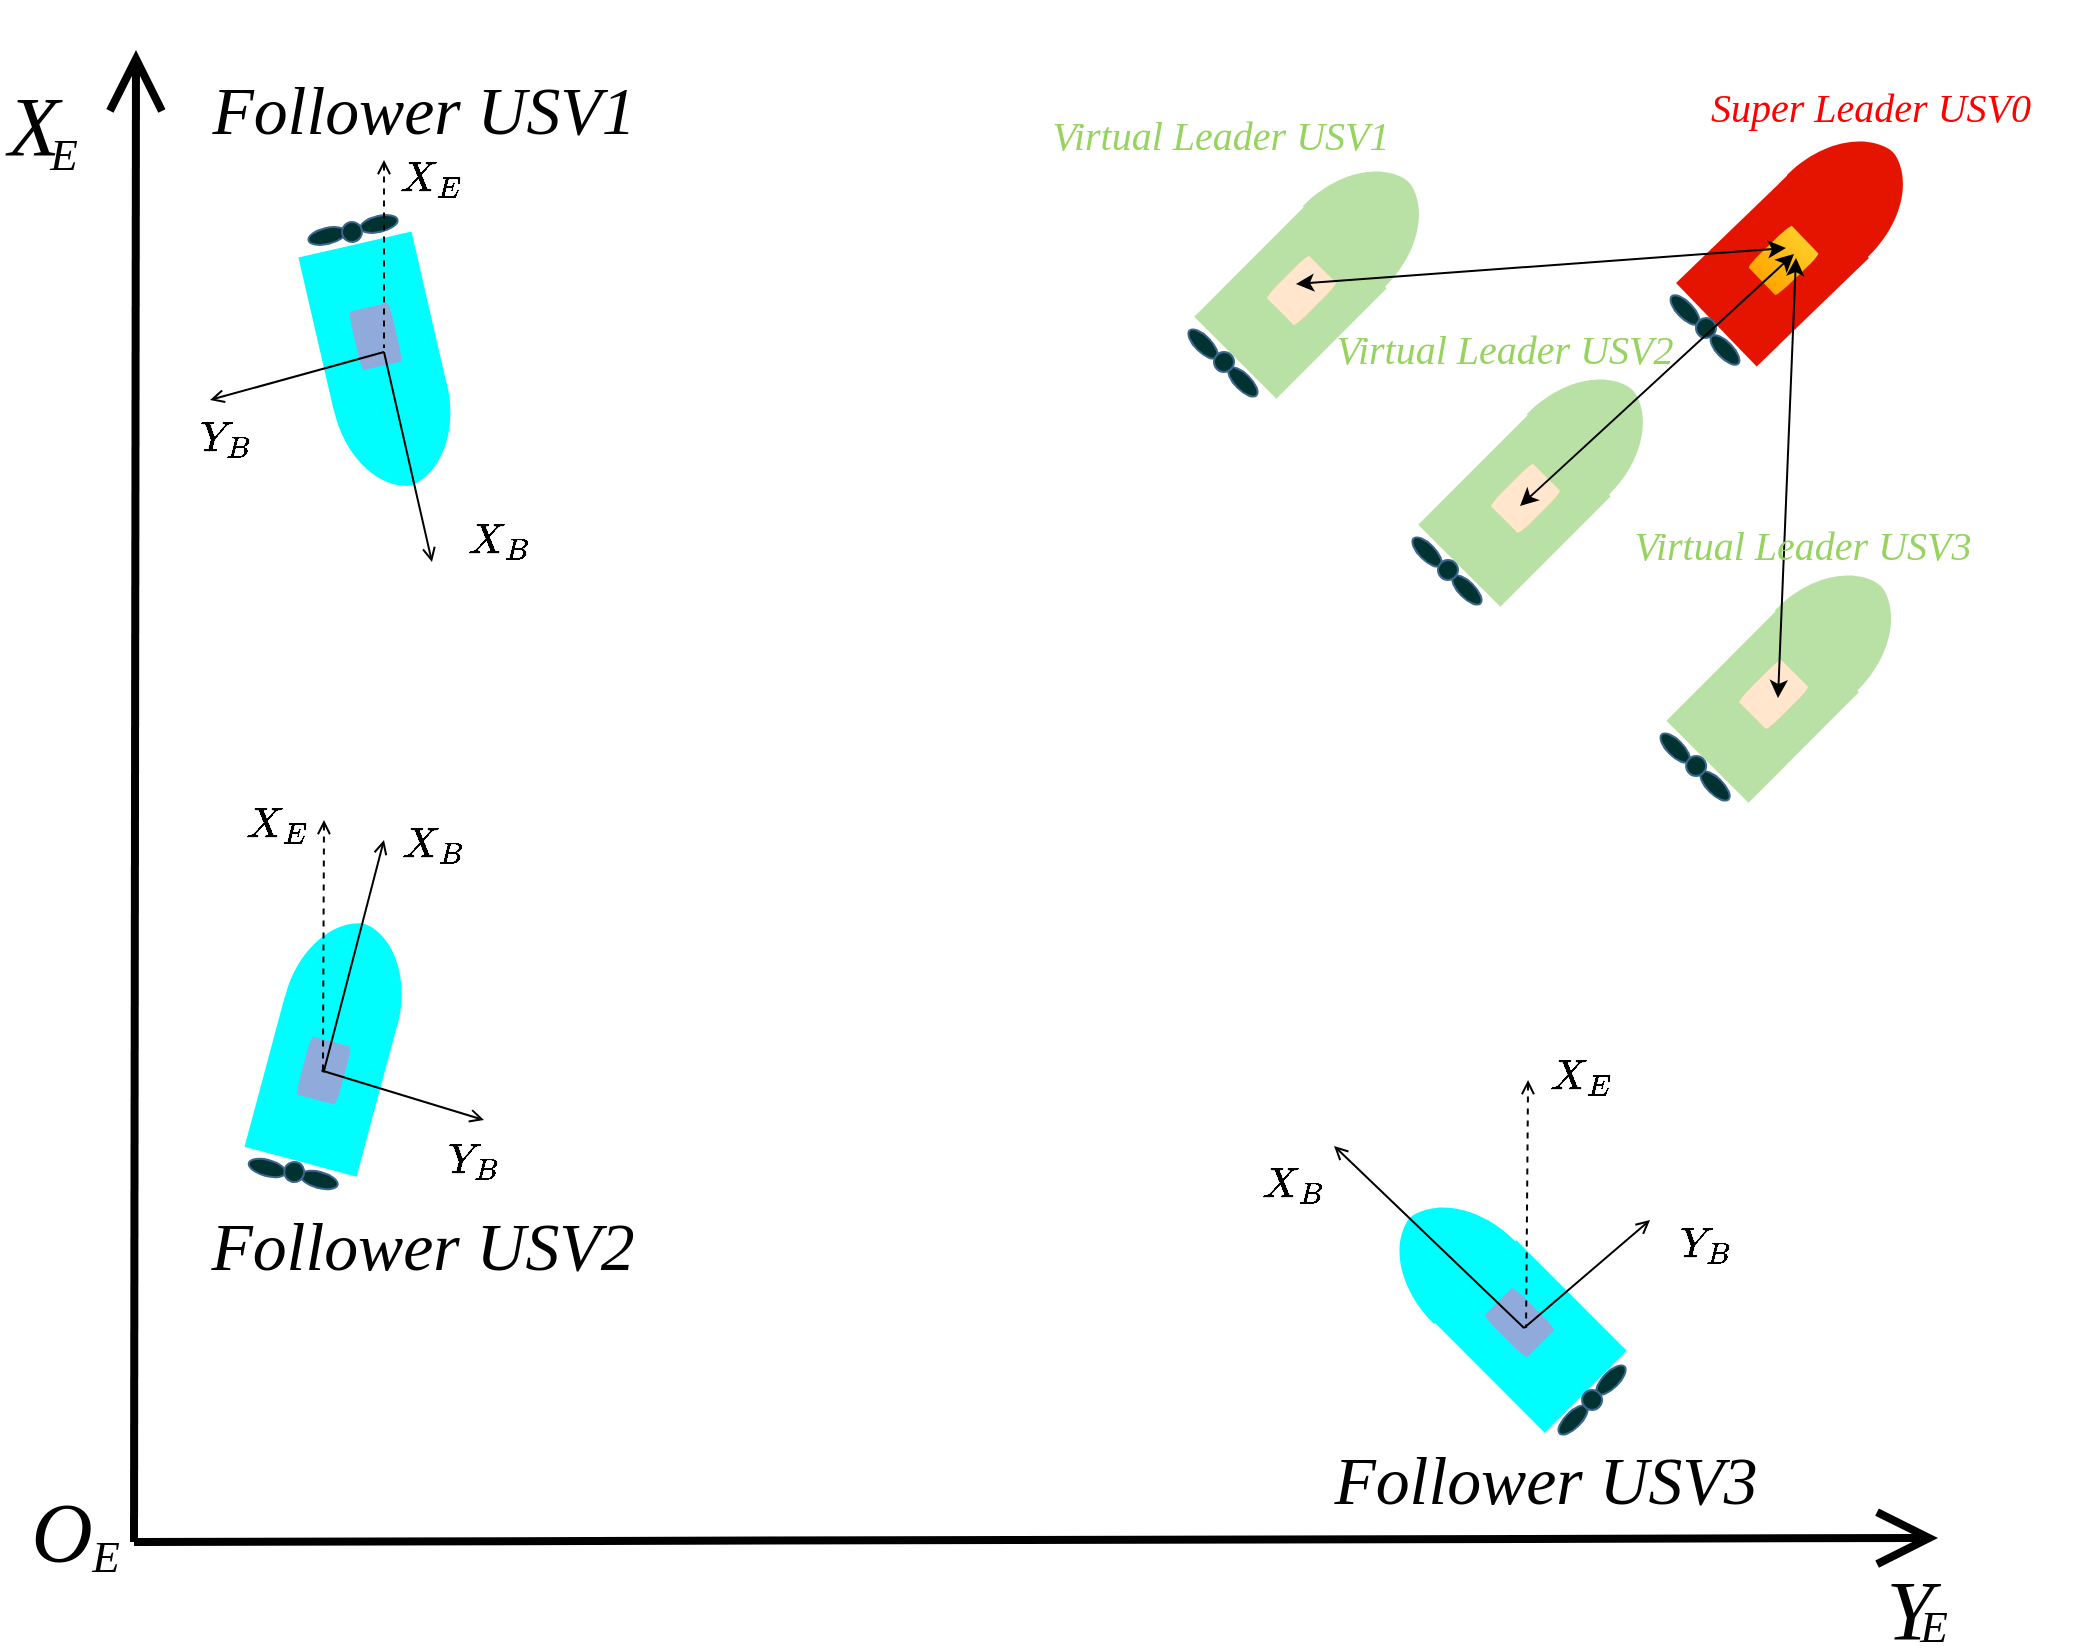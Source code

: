 <mxfile version="26.0.16">
  <diagram name="第 1 页" id="760zQDuqEaG6lzYlLRAv">
    <mxGraphModel dx="1667" dy="-661" grid="1" gridSize="9" guides="1" tooltips="1" connect="1" arrows="1" fold="1" page="1" pageScale="1" pageWidth="1169" pageHeight="827" background="#ffffff" math="1" shadow="0">
      <root>
        <mxCell id="0" />
        <mxCell id="1" parent="0" />
        <UserObject label="" tags="连接线" id="ym3lUk-vuMwfT1RFdZp_-1">
          <mxCell style="vsdxID=230;edgeStyle=none;startArrow=none;endArrow=open;startSize=22;endSize=22;strokeWidth=4;strokeColor=#000000;spacingTop=0;spacingBottom=0;spacingLeft=0;spacingRight=0;verticalAlign=middle;html=1;labelBackgroundColor=#ffffff;rounded=0;" parent="1" edge="1">
            <mxGeometry relative="1" as="geometry">
              <Array as="points" />
              <mxPoint x="148" y="2429" as="sourcePoint" />
              <mxPoint x="149" y="1683" as="targetPoint" />
            </mxGeometry>
          </mxCell>
        </UserObject>
        <UserObject label="" tags="连接线" id="ym3lUk-vuMwfT1RFdZp_-2">
          <mxCell style="vsdxID=231;edgeStyle=none;startArrow=none;endArrow=open;startSize=22;endSize=22;strokeWidth=4;strokeColor=#000000;spacingTop=0;spacingBottom=0;spacingLeft=0;spacingRight=0;verticalAlign=middle;html=1;labelBackgroundColor=#FFFFFF;rounded=0;" parent="1" edge="1">
            <mxGeometry relative="1" as="geometry">
              <Array as="points" />
              <mxPoint x="148" y="2429" as="sourcePoint" />
              <mxPoint x="1050" y="2427" as="targetPoint" />
            </mxGeometry>
          </mxCell>
        </UserObject>
        <UserObject label="&lt;div style=&quot;font-size: 1px&quot;&gt;&lt;font style=&quot;font-size:42.33px;font-family:Times New Roman;color:#000000;direction:ltr;letter-spacing:0px;line-height:120%;opacity:1&quot;&gt;&lt;i&gt;Y&lt;br/&gt;&lt;/i&gt;&lt;/font&gt;&lt;/div&gt;" tags="背景" id="ym3lUk-vuMwfT1RFdZp_-3">
          <mxCell style="verticalAlign=middle;align=center;overflow=width;vsdxID=233;fillColor=none;gradientColor=none;shape=stencil(nZBLDoAgDERP0z3SIyjew0SURgSD+Lu9kMZoXLhwN9O+tukAlrNpJg1SzDH4QW/URgNYgZTkjA4UkwJUgGXng+6DX1zLfmoymdXo17xh5zmRJ6Q42BWCfc2oJfdAr+Yv+AP9Cb7OJ3H/2JG1HNGz/84klThPVCc=);strokeColor=none;strokeWidth=2;points=[];labelBackgroundColor=none;rounded=0;html=1;whiteSpace=wrap;" parent="1" vertex="1">
            <mxGeometry x="1019" y="2438" width="34" height="41" as="geometry" />
          </mxCell>
        </UserObject>
        <UserObject label="&lt;div style=&quot;font-size: 1px&quot;&gt;&lt;font style=&quot;font-size:42.33px;font-family:Times New Roman;color:#000000;direction:ltr;letter-spacing:0px;line-height:120%;opacity:1&quot;&gt;&lt;i&gt;O&lt;br/&gt;&lt;/i&gt;&lt;/font&gt;&lt;/div&gt;" tags="背景" id="ym3lUk-vuMwfT1RFdZp_-4">
          <mxCell style="verticalAlign=middle;align=center;overflow=width;vsdxID=234;fillColor=#ffffff;gradientColor=none;shape=stencil(nZBLDoAgDERP0z3SIyjew0SURgSD+Lu9kMZoXLhwN9O+tukAlrNpJg1SzDH4QW/URgNYgZTkjA4UkwJUgGXng+6DX1zLfmoymdXo17xh5zmRJ6Q42BWCfc2oJfdAr+Yv+AP9Cb7OJ3H/2JG1HNGz/84klThPVCc=);strokeColor=none;strokeWidth=2;points=[];labelBackgroundColor=none;rounded=0;html=1;whiteSpace=wrap;" parent="1" vertex="1">
            <mxGeometry x="95" y="2399" width="34" height="41" as="geometry" />
          </mxCell>
        </UserObject>
        <UserObject label="&lt;div style=&quot;font-size: 1px&quot;&gt;&lt;font style=&quot;font-size:33.87px;font-family:Times New Roman;color:#000000;direction:ltr;letter-spacing:0px;line-height:120%;opacity:1&quot;&gt;&lt;i&gt;Follower USV1&lt;br/&gt;&lt;/i&gt;&lt;/font&gt;&lt;/div&gt;" tags="背景" id="ym3lUk-vuMwfT1RFdZp_-5">
          <mxCell style="verticalAlign=middle;align=center;overflow=width;vsdxID=248;fillColor=none;gradientColor=none;shape=stencil(nZBLDoAgDERP0z3SIyjew0SURgSD+Lu9kMZoXLhwN9O+tukAlrNpJg1SzDH4QW/URgNYgZTkjA4UkwJUgGXng+6DX1zLfmoymdXo17xh5zmRJ6Q42BWCfc2oJfdAr+Yv+AP9Cb7OJ3H/2JG1HNGz/84klThPVCc=);strokeColor=none;strokeWidth=2;points=[];labelBackgroundColor=none;rounded=0;html=1;whiteSpace=wrap;" parent="1" vertex="1">
            <mxGeometry x="161.5" y="1692" width="262" height="44" as="geometry" />
          </mxCell>
        </UserObject>
        <UserObject label="&lt;div style=&quot;font-size: 1px&quot;&gt;&lt;font style=&quot;font-size:33.87px;font-family:Times New Roman;color:#000000;direction:ltr;letter-spacing:0px;line-height:120%;opacity:1&quot;&gt;&lt;i&gt;Follower USV2&lt;br/&gt;&lt;/i&gt;&lt;/font&gt;&lt;/div&gt;" tags="背景" id="ym3lUk-vuMwfT1RFdZp_-6">
          <mxCell style="verticalAlign=middle;align=center;overflow=width;vsdxID=249;fillColor=none;gradientColor=none;shape=stencil(nZBLDoAgDERP0z3SIyjew0SURgSD+Lu9kMZoXLhwN9O+tukAlrNpJg1SzDH4QW/URgNYgZTkjA4UkwJUgGXng+6DX1zLfmoymdXo17xh5zmRJ6Q42BWCfc2oJfdAr+Yv+AP9Cb7OJ3H/2JG1HNGz/84klThPVCc=);strokeColor=none;strokeWidth=2;points=[];labelBackgroundColor=none;rounded=0;html=1;whiteSpace=wrap;" parent="1" vertex="1">
            <mxGeometry x="153" y="2261" width="279" height="42" as="geometry" />
          </mxCell>
        </UserObject>
        <UserObject label="&lt;div style=&quot;font-size: 1px&quot;&gt;&lt;font style=&quot;font-size:33.87px;font-family:Times New Roman;color:#000000;direction:ltr;letter-spacing:0px;line-height:120%;opacity:1&quot;&gt;&lt;i&gt;Follower USV3&lt;br/&gt;&lt;/i&gt;&lt;/font&gt;&lt;/div&gt;" tags="背景" id="ym3lUk-vuMwfT1RFdZp_-7">
          <mxCell style="verticalAlign=middle;align=center;overflow=width;vsdxID=250;fillColor=none;gradientColor=none;shape=stencil(nZBLDoAgDERP0z3SIyjew0SURgSD+Lu9kMZoXLhwN9O+tukAlrNpJg1SzDH4QW/URgNYgZTkjA4UkwJUgGXng+6DX1zLfmoymdXo17xh5zmRJ6Q42BWCfc2oJfdAr+Yv+AP9Cb7OJ3H/2JG1HNGz/84klThPVCc=);strokeColor=none;strokeWidth=2;points=[];labelBackgroundColor=none;rounded=0;html=1;whiteSpace=wrap;" parent="1" vertex="1">
            <mxGeometry x="729" y="2378" width="250" height="40" as="geometry" />
          </mxCell>
        </UserObject>
        <UserObject label="&lt;div style=&quot;font-size: 1px&quot;&gt;&lt;font style=&quot;font-size:22.58px;font-family:Times New Roman;color:#000000;direction:ltr;letter-spacing:0px;line-height:120%;opacity:1&quot;&gt;&lt;i&gt;E&lt;br/&gt;&lt;/i&gt;&lt;/font&gt;&lt;/div&gt;" tags="背景" id="ym3lUk-vuMwfT1RFdZp_-8">
          <mxCell style="verticalAlign=middle;align=center;overflow=width;vsdxID=266;fillColor=none;gradientColor=none;shape=stencil(nZBLDoAgDERP0z3SIyjew0SURgSD+Lu9kMZoXLhwN9O+tukAlrNpJg1SzDH4QW/URgNYgZTkjA4UkwJUgGXng+6DX1zLfmoymdXo17xh5zmRJ6Q42BWCfc2oJfdAr+Yv+AP9Cb7OJ3H/2JG1HNGz/84klThPVCc=);strokeColor=none;strokeWidth=2;points=[];labelBackgroundColor=none;rounded=0;html=1;whiteSpace=wrap;" parent="1" vertex="1">
            <mxGeometry x="1038" y="2457" width="20" height="24" as="geometry" />
          </mxCell>
        </UserObject>
        <UserObject label="&lt;div style=&quot;font-size: 1px&quot;&gt;&lt;font style=&quot;font-size:22.58px;font-family:Times New Roman;color:#000000;direction:ltr;letter-spacing:0px;line-height:120%;opacity:1&quot;&gt;&lt;i&gt;E&lt;br/&gt;&lt;/i&gt;&lt;/font&gt;&lt;/div&gt;" tags="背景" id="ym3lUk-vuMwfT1RFdZp_-9">
          <mxCell style="verticalAlign=middle;align=center;overflow=width;vsdxID=267;fillColor=none;gradientColor=none;shape=stencil(nZBLDoAgDERP0z3SIyjew0SURgSD+Lu9kMZoXLhwN9O+tukAlrNpJg1SzDH4QW/URgNYgZTkjA4UkwJUgGXng+6DX1zLfmoymdXo17xh5zmRJ6Q42BWCfc2oJfdAr+Yv+AP9Cb7OJ3H/2JG1HNGz/84klThPVCc=);strokeColor=none;strokeWidth=2;points=[];labelBackgroundColor=none;rounded=0;html=1;whiteSpace=wrap;" parent="1" vertex="1">
            <mxGeometry x="124" y="2422" width="20" height="24" as="geometry" />
          </mxCell>
        </UserObject>
        <UserObject label="" tags="背景" id="ym3lUk-vuMwfT1RFdZp_-10">
          <mxCell style="vsdxID=268;fillColor=none;gradientColor=none;strokeColor=none;strokeWidth=2;points=[];labelBackgroundColor=none;rounded=0;html=1;whiteSpace=wrap;" parent="1" vertex="1">
            <mxGeometry x="81" y="1696" width="43" height="50" as="geometry" />
          </mxCell>
        </UserObject>
        <mxCell id="ym3lUk-vuMwfT1RFdZp_-11" value="&lt;div style=&quot;font-size: 1px&quot;&gt;&lt;font style=&quot;font-size:42.33px;font-family:Times New Roman;color:#000000;direction:ltr;letter-spacing:0px;line-height:120%;opacity:1&quot;&gt;&lt;i&gt;X&lt;br/&gt;&lt;/i&gt;&lt;/font&gt;&lt;/div&gt;" style="verticalAlign=middle;align=center;overflow=width;vsdxID=269;fillColor=#ffffff;gradientColor=none;shape=stencil(nZBLDoAgDERP0z3SIyjew0SURgSD+Lu9kMZoXLhwN9O+tukAlrNpJg1SzDH4QW/URgNYgZTkjA4UkwJUgGXng+6DX1zLfmoymdXo17xh5zmRJ6Q42BWCfc2oJfdAr+Yv+AP9Cb7OJ3H/2JG1HNGz/84klThPVCc=);strokeColor=none;strokeWidth=2;points=[];labelBackgroundColor=none;rounded=0;html=1;whiteSpace=wrap;" parent="ym3lUk-vuMwfT1RFdZp_-10" vertex="1">
          <mxGeometry width="34" height="41" as="geometry" />
        </mxCell>
        <mxCell id="ym3lUk-vuMwfT1RFdZp_-12" value="&lt;div style=&quot;font-size: 1px&quot;&gt;&lt;font style=&quot;font-size:22.58px;font-family:Times New Roman;color:#000000;direction:ltr;letter-spacing:0px;line-height:120%;opacity:1&quot;&gt;&lt;i&gt;E&lt;br/&gt;&lt;/i&gt;&lt;/font&gt;&lt;/div&gt;" style="verticalAlign=middle;align=center;overflow=width;vsdxID=270;fillColor=none;gradientColor=none;shape=stencil(nZBLDoAgDERP0z3SIyjew0SURgSD+Lu9kMZoXLhwN9O+tukAlrNpJg1SzDH4QW/URgNYgZTkjA4UkwJUgGXng+6DX1zLfmoymdXo17xh5zmRJ6Q42BWCfc2oJfdAr+Yv+AP9Cb7OJ3H/2JG1HNGz/84klThPVCc=);strokeColor=none;strokeWidth=2;points=[];labelBackgroundColor=none;rounded=0;html=1;whiteSpace=wrap;" parent="ym3lUk-vuMwfT1RFdZp_-10" vertex="1">
          <mxGeometry x="22" y="25" width="20" height="24" as="geometry" />
        </mxCell>
        <mxCell id="ym3lUk-vuMwfT1RFdZp_-37" value="" style="group" parent="1" vertex="1" connectable="0">
          <mxGeometry x="782.999" y="2198" width="120.062" height="189.466" as="geometry" />
        </mxCell>
        <mxCell id="ym3lUk-vuMwfT1RFdZp_-38" style="vsdxID=347;rotation=255;fillColor=none;gradientColor=none;strokeColor=none;strokeWidth=2;points=[];labelBackgroundColor=none;rounded=0;html=1;whiteSpace=wrap;" parent="ym3lUk-vuMwfT1RFdZp_-37" vertex="1">
          <mxGeometry x="-3.969" y="71" width="128" height="90" as="geometry" />
        </mxCell>
        <mxCell id="ym3lUk-vuMwfT1RFdZp_-39" style="vsdxID=348;rotation=315;fillColor=#00fefe;gradientColor=none;shape=stencil(lZPRcoMgEEW/hkeZZdERntPkP5gElamVDJrG/H2xUBQzk2ne2OWwFy67hB/GTl01QRgnZz/13VymjvAPgmiGTjsz+RXhR8IPjXW6dfY2XEJ8VQu5rL7s91JhDueAAi6HEB4hwQB+41OgzzcXcJZ4FvmYkZIyGVIzRigSMZSCchEJnhMxlDWt6peyuWYpqRS5JvPXYLkuA4os1y1LWuXSQKXcKit39rtuTlXrcDFw0SCskmURqqpUdFcT5kLNZiycndRk7JA9pleu1YXXK5petdnWeNf6ukmzV94IoELm/mxfjvm/Jne2HvI9899/WU+w57/G1CB/djzwuWf4SolcfdeKvRneaNz3aL9YJ6QxfR8GbLu/nyifCtPIjz8=);strokeColor=none;strokeWidth=0;spacingTop=-3;spacingBottom=-3;spacingLeft=-3;spacingRight=-3;points=[];labelBackgroundColor=none;rounded=0;html=1;whiteSpace=wrap;" parent="ym3lUk-vuMwfT1RFdZp_-38" vertex="1">
          <mxGeometry x="-6" y="-9" width="58" height="46" as="geometry" />
        </mxCell>
        <mxCell id="ym3lUk-vuMwfT1RFdZp_-40" style="vsdxID=349;rotation=315;fillColor=#00fefe;gradientColor=none;shape=stencil(nZBRDoQgDERP03+WHsHFe5iISyOCQdT19kIaIxq//Jtp3zTpAFaTaUYNUkwx+F6v1EYD+AUpyRkdKCYFqACrzgf9C352LfuxyWRWg1/yhT/nRE5IsZWuZtCSK8CPeI0e/hF+jV7AJM4PO7KWCyr390bSiNtEtQM=);strokeColor=none;strokeWidth=0;spacingTop=-3;spacingBottom=-3;spacingLeft=-3;spacingRight=-3;points=[];labelBackgroundColor=none;rounded=0;html=1;whiteSpace=wrap;" parent="ym3lUk-vuMwfT1RFdZp_-38" vertex="1">
          <mxGeometry x="38" y="18" width="58" height="78" as="geometry" />
        </mxCell>
        <mxCell id="ym3lUk-vuMwfT1RFdZp_-41" style="vsdxID=350;rotation=315;fillColor=#90aadb;gradientColor=none;shape=stencil(tZTbUsMgEIafhsswHJPmWut7MC1tGWPSIamNby+RhWSjrTqjd7B8sP8eWCIf+pM5WyJYP/ju2V7dfjgR+UiEcO3JejeEFZFbIh8OnbdH313afdyfzUROq5fudXphjPdqTXU13RLsLVrYx+4pwruLjzTP+KYEHEyMljxaRgFQSbkGCEyccvAyygwpBZBMUFktnRu/C6celGrKgfegNJhUehUerWmNgglIJQEpzOj6wneDGVzXLoNljfFHWwR/xaExR3TUX609L8z8Xno4Yzg5SlEtcXZmBgxlTdkqOTMj18xPPW/KnK9cl4rqzaou6VouSxBcY9+JAc+Naxf9E0rAUcZX9FqnoEpiobMEgRKfJC4DkZi4lRwskZGvO+JGl4nPXVZr1GUy1zTFTEX6Av/QZFggD79EYoV6ritAKgtCn/qv5N3ph2/mya/gsJjH1sE1TZx6y/P1mAumOCLl9h0=);strokeColor=none;strokeWidth=0;spacingTop=-3;spacingBottom=-3;spacingLeft=-3;spacingRight=-3;points=[];labelBackgroundColor=none;rounded=0;html=1;whiteSpace=wrap;" parent="ym3lUk-vuMwfT1RFdZp_-38" vertex="1">
          <mxGeometry x="51" y="35" width="21" height="30" as="geometry" />
        </mxCell>
        <mxCell id="ym3lUk-vuMwfT1RFdZp_-42" style="vsdxID=351;rotation=255;fillColor=none;gradientColor=none;strokeColor=none;strokeWidth=2;points=[];labelBackgroundColor=none;rounded=0;html=1;whiteSpace=wrap;" parent="ym3lUk-vuMwfT1RFdZp_-38" vertex="1">
          <mxGeometry x="85" y="69" width="26" height="39" as="geometry" />
        </mxCell>
        <mxCell id="ym3lUk-vuMwfT1RFdZp_-43" style="vsdxID=352;rotation=315;fillColor=#003232;gradientColor=none;shape=stencil(vVFBDgIhDHwNRxKE+IJ1/Ufjll0iLpuCLv5eSDWKevLgbaYznTatMF2cYEGhVUwUjri6IU3C7ITWbp6QXCpImF6YzgbCkcJ5HpgvUJ0VncKlJmTuU7VDqyuzLdM9O4EORaLcaIpa7yNoo75GqSwhuygpJEguzM1UDzSiLGOk9TDec1iKK+LyUf5lsf+tVcDzzNZ5z1961d/fUkr8UtPfAA==);strokeColor=#3c668c;points=[[0.5,0,0],[0.5,0.5,0],[0.5,0.5,0],[0.5,0.5,0],[1,0.5,0]];labelBackgroundColor=none;rounded=0;html=1;whiteSpace=wrap;" parent="ym3lUk-vuMwfT1RFdZp_-42" vertex="1">
          <mxGeometry x="13" y="6" width="19" height="8" as="geometry" />
        </mxCell>
        <mxCell id="ym3lUk-vuMwfT1RFdZp_-44" style="vsdxID=353;rotation=315;fillColor=#003232;gradientColor=none;shape=stencil(vVFBDgIhDHwNRxKE+IJ1/Ufjll0iLpuCLv5eSDWKevLgbaYznTatMF2cYEGhVUwUjri6IU3C7ITWbp6QXCpImF6YzgbCkcJ5HpgvUJ0VncKlJmTuU7VDqyuzLdM9O4EORaLcaIpa7yNoo75GqSwhuygpJEguzM1UDzSiLGOk9TDec1iKK+LyUf5lsf+tVcDzzNZ5z1961d/fUkr8UtPfAA==);strokeColor=#3c668c;points=[[0.5,0,0],[0.5,0.5,0],[0.5,0.5,0],[0.5,0.5,0],[1,0.5,0]];labelBackgroundColor=none;rounded=0;html=1;whiteSpace=wrap;" parent="ym3lUk-vuMwfT1RFdZp_-42" vertex="1">
          <mxGeometry x="-6" y="26" width="19" height="8" as="geometry" />
        </mxCell>
        <mxCell id="ym3lUk-vuMwfT1RFdZp_-45" style="vsdxID=354;rotation=315;fillColor=#003232;gradientColor=none;shape=stencil(vVHLDsIgEPwajiQU4hfU+h8bu7RELM2CFv9eyMZYjCcP3mZ2Zh/ZEaaPM6wotIqJwgU3N6ZZmKPQ2i0zkksFCTMI09tAOFG4LSPzFaqzomu41wmZ+1Tt0OrB7MD0xE6gc5EoN5qi1vsa1Kmvo1SWkF2UFBIkF5ZmqweaUJY10nqYGiluiOuu3P182P/OKuD9Zuu855T2+mcspcSRmuEJ);strokeColor=#3c668c;points=[[0.5,0,0],[0.5,0.5,0],[0.5,0.5,0],[0.5,0.5,0],[1,0.5,0],[0.15,0.85,0],[0.85,0.85,0],[0.85,0.15,0],[0.15,0.15,0]];labelBackgroundColor=none;rounded=0;html=1;whiteSpace=wrap;" parent="ym3lUk-vuMwfT1RFdZp_-42" vertex="1">
          <mxGeometry x="8" y="15" width="10" height="10" as="geometry" />
        </mxCell>
        <mxCell id="ym3lUk-vuMwfT1RFdZp_-46" style="vsdxID=355;rotation=278;fillColor=none;gradientColor=none;strokeColor=none;strokeWidth=2;points=[];labelBackgroundColor=none;rounded=0;html=1;whiteSpace=wrap;" parent="ym3lUk-vuMwfT1RFdZp_-37" vertex="1">
          <mxGeometry x="30.031" y="57" width="46" height="86" as="geometry" />
        </mxCell>
        <UserObject label="" tags="连接线" id="ym3lUk-vuMwfT1RFdZp_-47">
          <mxCell style="vsdxID=356;edgeStyle=none;startArrow=none;endArrow=open;startSize=5;endSize=5;strokeColor=#000000;spacingTop=0;spacingBottom=0;spacingLeft=0;spacingRight=0;verticalAlign=middle;html=1;labelBackgroundColor=#ffffff;rounded=0;" parent="ym3lUk-vuMwfT1RFdZp_-46" edge="1">
            <mxGeometry relative="1" as="geometry">
              <Array as="points" />
              <mxPoint x="30" y="67" as="sourcePoint" />
              <mxPoint x="-65" y="-24" as="targetPoint" />
            </mxGeometry>
          </mxCell>
        </UserObject>
        <UserObject label="" tags="连接线" id="ym3lUk-vuMwfT1RFdZp_-48">
          <mxCell style="vsdxID=357;edgeStyle=none;startArrow=none;endArrow=open;startSize=5;endSize=5;strokeColor=#000000;spacingTop=0;spacingBottom=0;spacingLeft=0;spacingRight=0;verticalAlign=middle;html=1;labelBackgroundColor=#ffffff;rounded=0;" parent="ym3lUk-vuMwfT1RFdZp_-46" edge="1">
            <mxGeometry relative="1" as="geometry">
              <Array as="points" />
              <mxPoint x="30" y="67" as="sourcePoint" />
              <mxPoint x="93" y="13" as="targetPoint" />
            </mxGeometry>
          </mxCell>
        </UserObject>
        <UserObject label="" tags="连接线" id="ym3lUk-vuMwfT1RFdZp_-49">
          <mxCell style="vsdxID=358;edgeStyle=none;dashed=1;startArrow=open;endArrow=none;startSize=5;endSize=5;strokeColor=#000000;spacingTop=0;spacingBottom=0;spacingLeft=0;spacingRight=0;verticalAlign=middle;html=1;labelBackgroundColor=#FFFFFF;rounded=0;" parent="ym3lUk-vuMwfT1RFdZp_-37" edge="1">
            <mxGeometry relative="1" as="geometry">
              <Array as="points" />
              <mxPoint x="62.031" as="sourcePoint" />
              <mxPoint x="61.031" y="124" as="targetPoint" />
            </mxGeometry>
          </mxCell>
        </UserObject>
        <mxCell id="ym3lUk-vuMwfT1RFdZp_-50" value="" style="group" parent="1" vertex="1" connectable="0">
          <mxGeometry x="186" y="1738" width="162" height="201" as="geometry" />
        </mxCell>
        <UserObject label="" tags="连接线" id="ym3lUk-vuMwfT1RFdZp_-51">
          <mxCell style="vsdxID=308;edgeStyle=none;startArrow=none;endArrow=none;startSize=5;endSize=5;strokeColor=#000000;spacingTop=0;spacingBottom=0;spacingLeft=0;spacingRight=0;verticalAlign=middle;html=1;labelBackgroundColor=#ffffff;rounded=0;jumpStyle=arc;" parent="ym3lUk-vuMwfT1RFdZp_-50" edge="1">
            <mxGeometry relative="1" as="geometry">
              <Array as="points" />
              <mxPoint x="86" y="99" as="sourcePoint" />
              <mxPoint x="85" y="87" as="targetPoint" />
            </mxGeometry>
          </mxCell>
        </UserObject>
        <mxCell id="ym3lUk-vuMwfT1RFdZp_-52" style="vsdxID=297;rotation=167;fillColor=#00fefe;gradientColor=none;shape=stencil(lZPRcoMgEEW/hkeZZdERntPkP5gElamVDJrG/H2xUBQzk2ne2OWwFy67hB/GTl01QRgnZz/13VymjvAPgmiGTjsz+RXhR8IPjXW6dfY2XEJ8VQu5rL7s91JhDueAAi6HEB4hwQB+41OgzzcXcJZ4FvmYkZIyGVIzRigSMZSCchEJnhMxlDWt6peyuWYpqRS5JvPXYLkuA4os1y1LWuXSQKXcKit39rtuTlXrcDFw0SCskmURqqpUdFcT5kLNZiycndRk7JA9pleu1YXXK5petdnWeNf6ukmzV94IoELm/mxfjvm/Jne2HvI9899/WU+w57/G1CB/djzwuWf4SolcfdeKvRneaNz3aL9YJ6QxfR8GbLu/nyifCtPIjz8=);strokeColor=none;strokeWidth=0;spacingTop=-3;spacingBottom=-3;spacingLeft=-3;spacingRight=-3;points=[];labelBackgroundColor=none;rounded=0;html=1;whiteSpace=wrap;container=0;" parent="ym3lUk-vuMwfT1RFdZp_-50" vertex="1">
          <mxGeometry x="66" y="117" width="58" height="46" as="geometry" />
        </mxCell>
        <mxCell id="ym3lUk-vuMwfT1RFdZp_-53" style="vsdxID=298;rotation=167;fillColor=#00fefe;gradientColor=none;shape=stencil(nZBRDoQgDERP03+WHsHFe5iISyOCQdT19kIaIxq//Jtp3zTpAFaTaUYNUkwx+F6v1EYD+AUpyRkdKCYFqACrzgf9C352LfuxyWRWg1/yhT/nRE5IsZWuZtCSK8CPeI0e/hF+jV7AJM4PO7KWCyr390bSiNtEtQM=);strokeColor=none;strokeWidth=0;spacingTop=-3;spacingBottom=-3;spacingLeft=-3;spacingRight=-3;points=[];labelBackgroundColor=none;rounded=0;html=1;whiteSpace=wrap;container=0;" parent="ym3lUk-vuMwfT1RFdZp_-50" vertex="1">
          <mxGeometry x="52" y="41" width="58" height="78" as="geometry" />
        </mxCell>
        <mxCell id="ym3lUk-vuMwfT1RFdZp_-54" style="vsdxID=299;rotation=167;fillColor=#90aadb;gradientColor=none;shape=stencil(tZTbUsMgEIafhsswHJPmWut7MC1tGWPSIamNby+RhWSjrTqjd7B8sP8eWCIf+pM5WyJYP/ju2V7dfjgR+UiEcO3JejeEFZFbIh8OnbdH313afdyfzUROq5fudXphjPdqTXU13RLsLVrYx+4pwruLjzTP+KYEHEyMljxaRgFQSbkGCEyccvAyygwpBZBMUFktnRu/C6celGrKgfegNJhUehUerWmNgglIJQEpzOj6wneDGVzXLoNljfFHWwR/xaExR3TUX609L8z8Xno4Yzg5SlEtcXZmBgxlTdkqOTMj18xPPW/KnK9cl4rqzaou6VouSxBcY9+JAc+Naxf9E0rAUcZX9FqnoEpiobMEgRKfJC4DkZi4lRwskZGvO+JGl4nPXVZr1GUy1zTFTEX6Av/QZFggD79EYoV6ritAKgtCn/qv5N3ph2/mya/gsJjH1sE1TZx6y/P1mAumOCLl9h0=);strokeColor=none;strokeWidth=0;spacingTop=-3;spacingBottom=-3;spacingLeft=-3;spacingRight=-3;points=[];labelBackgroundColor=none;rounded=0;html=1;whiteSpace=wrap;container=0;" parent="ym3lUk-vuMwfT1RFdZp_-50" vertex="1">
          <mxGeometry x="72" y="73" width="21" height="30" as="geometry" />
        </mxCell>
        <mxCell id="ym3lUk-vuMwfT1RFdZp_-55" style="vsdxID=301;rotation=167;fillColor=#003232;gradientColor=none;shape=stencil(vVFBDgIhDHwNRxKE+IJ1/Ufjll0iLpuCLv5eSDWKevLgbaYznTatMF2cYEGhVUwUjri6IU3C7ITWbp6QXCpImF6YzgbCkcJ5HpgvUJ0VncKlJmTuU7VDqyuzLdM9O4EORaLcaIpa7yNoo75GqSwhuygpJEguzM1UDzSiLGOk9TDec1iKK+LyUf5lsf+tVcDzzNZ5z1961d/fUkr8UtPfAA==);strokeColor=#3c668c;points=[[0.5,0,0],[0.5,0.5,0],[0.5,0.5,0],[0.5,0.5,0],[1,0.5,0]];labelBackgroundColor=none;rounded=0;html=1;whiteSpace=wrap;container=0;" parent="ym3lUk-vuMwfT1RFdZp_-50" vertex="1">
          <mxGeometry x="49" y="34" width="19" height="8" as="geometry" />
        </mxCell>
        <mxCell id="ym3lUk-vuMwfT1RFdZp_-56" style="vsdxID=302;rotation=167;fillColor=#003232;gradientColor=none;shape=stencil(vVFBDgIhDHwNRxKE+IJ1/Ufjll0iLpuCLv5eSDWKevLgbaYznTatMF2cYEGhVUwUjri6IU3C7ITWbp6QXCpImF6YzgbCkcJ5HpgvUJ0VncKlJmTuU7VDqyuzLdM9O4EORaLcaIpa7yNoo75GqSwhuygpJEguzM1UDzSiLGOk9TDec1iKK+LyUf5lsf+tVcDzzNZ5z1961d/fUkr8UtPfAA==);strokeColor=#3c668c;points=[[0.5,0,0],[0.5,0.5,0],[0.5,0.5,0],[0.5,0.5,0],[1,0.5,0]];labelBackgroundColor=none;rounded=0;html=1;whiteSpace=wrap;container=0;" parent="ym3lUk-vuMwfT1RFdZp_-50" vertex="1">
          <mxGeometry x="75" y="28" width="19" height="8" as="geometry" />
        </mxCell>
        <mxCell id="ym3lUk-vuMwfT1RFdZp_-57" style="vsdxID=303;rotation=167;fillColor=#003232;gradientColor=none;shape=stencil(vVHLDsIgEPwajiQU4hfU+h8bu7RELM2CFv9eyMZYjCcP3mZ2Zh/ZEaaPM6wotIqJwgU3N6ZZmKPQ2i0zkksFCTMI09tAOFG4LSPzFaqzomu41wmZ+1Tt0OrB7MD0xE6gc5EoN5qi1vsa1Kmvo1SWkF2UFBIkF5ZmqweaUJY10nqYGiluiOuu3P182P/OKuD9Zuu855T2+mcspcSRmuEJ);strokeColor=#3c668c;points=[[0.5,0,0],[0.5,0.5,0],[0.5,0.5,0],[0.5,0.5,0],[1,0.5,0],[0.15,0.85,0],[0.85,0.85,0],[0.85,0.15,0],[0.15,0.15,0]];labelBackgroundColor=none;rounded=0;html=1;whiteSpace=wrap;container=0;" parent="ym3lUk-vuMwfT1RFdZp_-50" vertex="1">
          <mxGeometry x="66" y="31" width="10" height="10" as="geometry" />
        </mxCell>
        <UserObject label="" tags="连接线" id="ym3lUk-vuMwfT1RFdZp_-58">
          <mxCell style="vsdxID=305;edgeStyle=none;startArrow=none;endArrow=open;startSize=5;endSize=5;strokeColor=#000000;spacingTop=0;spacingBottom=0;spacingLeft=0;spacingRight=0;verticalAlign=middle;html=1;labelBackgroundColor=#ffffff;rounded=0;" parent="ym3lUk-vuMwfT1RFdZp_-50" edge="1">
            <mxGeometry relative="1" as="geometry">
              <Array as="points" />
              <mxPoint x="87" y="96" as="sourcePoint" />
              <mxPoint x="111" y="201" as="targetPoint" />
            </mxGeometry>
          </mxCell>
        </UserObject>
        <UserObject label="" tags="连接线" id="ym3lUk-vuMwfT1RFdZp_-59">
          <mxCell style="vsdxID=306;edgeStyle=none;startArrow=none;endArrow=open;startSize=5;endSize=5;strokeColor=#000000;spacingTop=0;spacingBottom=0;spacingLeft=0;spacingRight=0;verticalAlign=middle;html=1;labelBackgroundColor=#ffffff;rounded=0;" parent="ym3lUk-vuMwfT1RFdZp_-50" edge="1">
            <mxGeometry relative="1" as="geometry">
              <Array as="points" />
              <mxPoint x="87" y="96" as="sourcePoint" />
              <mxPoint y="120" as="targetPoint" />
            </mxGeometry>
          </mxCell>
        </UserObject>
        <UserObject label="" tags="连接线" id="ym3lUk-vuMwfT1RFdZp_-60">
          <mxCell style="vsdxID=307;edgeStyle=none;dashed=1;startArrow=open;endArrow=none;startSize=5;endSize=5;strokeColor=#000000;spacingTop=0;spacingBottom=0;spacingLeft=0;spacingRight=0;verticalAlign=middle;html=1;labelBackgroundColor=#FFFFFF;rounded=0;" parent="ym3lUk-vuMwfT1RFdZp_-50" edge="1">
            <mxGeometry relative="1" as="geometry">
              <Array as="points" />
              <mxPoint x="87" as="sourcePoint" />
              <mxPoint x="87" y="94" as="targetPoint" />
            </mxGeometry>
          </mxCell>
        </UserObject>
        <mxCell id="K0smCS37ebfzM0jqKc9F-3" value="\(Y_{B}\)" style="text;html=1;align=center;verticalAlign=middle;whiteSpace=wrap;rounded=0;fontSize=18;fontStyle=1" parent="ym3lUk-vuMwfT1RFdZp_-50" vertex="1">
          <mxGeometry x="-13" y="130" width="41" height="20" as="geometry" />
        </mxCell>
        <mxCell id="K0smCS37ebfzM0jqKc9F-2" value="\(X_{E}\)" style="text;html=1;align=center;verticalAlign=middle;whiteSpace=wrap;rounded=0;fontSize=18;fontStyle=1" parent="ym3lUk-vuMwfT1RFdZp_-50" vertex="1">
          <mxGeometry x="94" width="34" height="20" as="geometry" />
        </mxCell>
        <mxCell id="K0smCS37ebfzM0jqKc9F-17" value="\(X_{B}\)" style="text;html=1;align=center;verticalAlign=middle;whiteSpace=wrap;rounded=0;fontSize=18;fontStyle=1" parent="ym3lUk-vuMwfT1RFdZp_-50" vertex="1">
          <mxGeometry x="128" y="181" width="34" height="20" as="geometry" />
        </mxCell>
        <mxCell id="K0smCS37ebfzM0jqKc9F-18" value="" style="group" parent="1" vertex="1" connectable="0">
          <mxGeometry x="203.004" y="2068" width="119.996" height="202.663" as="geometry" />
        </mxCell>
        <mxCell id="ym3lUk-vuMwfT1RFdZp_-62" style="vsdxID=325;rotation=315;fillColor=none;gradientColor=none;strokeColor=none;strokeWidth=2;points=[];labelBackgroundColor=none;rounded=0;html=1;whiteSpace=wrap;" parent="K0smCS37ebfzM0jqKc9F-18" vertex="1">
          <mxGeometry x="12.106" y="157" width="35.0" height="39" as="geometry" />
        </mxCell>
        <mxCell id="ym3lUk-vuMwfT1RFdZp_-63" value="" style="group" parent="ym3lUk-vuMwfT1RFdZp_-62" vertex="1" connectable="0">
          <mxGeometry x="-10.712" y="10.678" width="46.423" height="18.645" as="geometry" />
        </mxCell>
        <mxCell id="ym3lUk-vuMwfT1RFdZp_-64" style="vsdxID=326;rotation=15;fillColor=#003232;gradientColor=none;shape=stencil(vVFBDgIhDHwNRxKE+IJ1/Ufjll0iLpuCLv5eSDWKevLgbaYznTatMF2cYEGhVUwUjri6IU3C7ITWbp6QXCpImF6YzgbCkcJ5HpgvUJ0VncKlJmTuU7VDqyuzLdM9O4EORaLcaIpa7yNoo75GqSwhuygpJEguzM1UDzSiLGOk9TDec1iKK+LyUf5lsf+tVcDzzNZ5z1961d/fUkr8UtPfAA==);strokeColor=#3c668c;points=[[0.5,0,0],[0.5,0.5,0],[0.5,0.5,0],[0.5,0.5,0],[1,0.5,0]];labelBackgroundColor=none;rounded=0;html=1;whiteSpace=wrap;container=0;" parent="ym3lUk-vuMwfT1RFdZp_-63" vertex="1">
          <mxGeometry x="26.712" y="8.322" width="19" height="8" as="geometry" />
        </mxCell>
        <mxCell id="ym3lUk-vuMwfT1RFdZp_-65" style="vsdxID=327;rotation=15;fillColor=#003232;gradientColor=none;shape=stencil(vVFBDgIhDHwNRxKE+IJ1/Ufjll0iLpuCLv5eSDWKevLgbaYznTatMF2cYEGhVUwUjri6IU3C7ITWbp6QXCpImF6YzgbCkcJ5HpgvUJ0VncKlJmTuU7VDqyuzLdM9O4EORaLcaIpa7yNoo75GqSwhuygpJEguzM1UDzSiLGOk9TDec1iKK+LyUf5lsf+tVcDzzNZ5z1961d/fUkr8UtPfAA==);strokeColor=#3c668c;points=[[0.5,0,0],[0.5,0.5,0],[0.5,0.5,0],[0.5,0.5,0],[1,0.5,0]];labelBackgroundColor=none;rounded=0;html=1;whiteSpace=wrap;container=0;" parent="ym3lUk-vuMwfT1RFdZp_-63" vertex="1">
          <mxGeometry x="0.712" y="2.322" width="19" height="8" as="geometry" />
        </mxCell>
        <mxCell id="ym3lUk-vuMwfT1RFdZp_-66" style="vsdxID=328;rotation=15;fillColor=#003232;gradientColor=none;shape=stencil(vVHLDsIgEPwajiQU4hfU+h8bu7RELM2CFv9eyMZYjCcP3mZ2Zh/ZEaaPM6wotIqJwgU3N6ZZmKPQ2i0zkksFCTMI09tAOFG4LSPzFaqzomu41wmZ+1Tt0OrB7MD0xE6gc5EoN5qi1vsa1Kmvo1SWkF2UFBIkF5ZmqweaUJY10nqYGiluiOuu3P182P/OKuD9Zuu855T2+mcspcSRmuEJ);strokeColor=#3c668c;points=[[0.5,0,0],[0.5,0.5,0],[0.5,0.5,0],[0.5,0.5,0],[1,0.5,0],[0.15,0.85,0],[0.85,0.85,0],[0.85,0.15,0],[0.15,0.15,0]];labelBackgroundColor=none;rounded=0;html=1;whiteSpace=wrap;container=0;" parent="ym3lUk-vuMwfT1RFdZp_-63" vertex="1">
          <mxGeometry x="18.712" y="3.322" width="10" height="10" as="geometry" />
        </mxCell>
        <mxCell id="ym3lUk-vuMwfT1RFdZp_-67" style="vsdxID=322;rotation=15;fillColor=#00fefe;gradientColor=none;shape=stencil(lZPRcoMgEEW/hkeZZdERntPkP5gElamVDJrG/H2xUBQzk2ne2OWwFy67hB/GTl01QRgnZz/13VymjvAPgmiGTjsz+RXhR8IPjXW6dfY2XEJ8VQu5rL7s91JhDueAAi6HEB4hwQB+41OgzzcXcJZ4FvmYkZIyGVIzRigSMZSCchEJnhMxlDWt6peyuWYpqRS5JvPXYLkuA4os1y1LWuXSQKXcKit39rtuTlXrcDFw0SCskmURqqpUdFcT5kLNZiycndRk7JA9pleu1YXXK5petdnWeNf6ukmzV94IoELm/mxfjvm/Jne2HvI9899/WU+w57/G1CB/djzwuWf4SolcfdeKvRneaNz3aL9YJ6QxfR8GbLu/nyifCtPIjz8=);strokeColor=none;strokeWidth=0;spacingTop=-3;spacingBottom=-3;spacingLeft=-3;spacingRight=-3;points=[];labelBackgroundColor=none;rounded=0;html=1;whiteSpace=wrap;container=0;" parent="K0smCS37ebfzM0jqKc9F-18" vertex="1">
          <mxGeometry x="25.106" y="51" width="58" height="45.72" as="geometry" />
        </mxCell>
        <mxCell id="ym3lUk-vuMwfT1RFdZp_-68" style="vsdxID=323;rotation=15;fillColor=#00fefe;gradientColor=none;shape=stencil(nZBRDoQgDERP03+WHsHFe5iISyOCQdT19kIaIxq//Jtp3zTpAFaTaUYNUkwx+F6v1EYD+AUpyRkdKCYFqACrzgf9C352LfuxyWRWg1/yhT/nRE5IsZWuZtCSK8CPeI0e/hF+jV7AJM4PO7KWCyr390bSiNtEtQM=);strokeColor=none;strokeWidth=0;spacingTop=-3;spacingBottom=-3;spacingLeft=-3;spacingRight=-3;points=[];labelBackgroundColor=none;rounded=0;html=1;whiteSpace=wrap;container=0;" parent="K0smCS37ebfzM0jqKc9F-18" vertex="1">
          <mxGeometry x="9.106" y="94" width="58" height="78" as="geometry" />
        </mxCell>
        <mxCell id="ym3lUk-vuMwfT1RFdZp_-69" style="vsdxID=324;rotation=15;fillColor=#90aadb;gradientColor=none;shape=stencil(tZTbUsMgEIafhsswHJPmWut7MC1tGWPSIamNby+RhWSjrTqjd7B8sP8eWCIf+pM5WyJYP/ju2V7dfjgR+UiEcO3JejeEFZFbIh8OnbdH313afdyfzUROq5fudXphjPdqTXU13RLsLVrYx+4pwruLjzTP+KYEHEyMljxaRgFQSbkGCEyccvAyygwpBZBMUFktnRu/C6celGrKgfegNJhUehUerWmNgglIJQEpzOj6wneDGVzXLoNljfFHWwR/xaExR3TUX609L8z8Xno4Yzg5SlEtcXZmBgxlTdkqOTMj18xPPW/KnK9cl4rqzaou6VouSxBcY9+JAc+Naxf9E0rAUcZX9FqnoEpiobMEgRKfJC4DkZi4lRwskZGvO+JGl4nPXVZr1GUy1zTFTEX6Av/QZFggD79EYoV6ritAKgtCn/qv5N3ph2/mya/gsJjH1sE1TZx6y/P1mAumOCLl9h0=);strokeColor=none;strokeWidth=0;spacingTop=-3;spacingBottom=-3;spacingLeft=-3;spacingRight=-3;points=[];labelBackgroundColor=none;rounded=0;html=1;whiteSpace=wrap;container=0;" parent="K0smCS37ebfzM0jqKc9F-18" vertex="1">
          <mxGeometry x="29.106" y="110" width="21" height="30" as="geometry" />
        </mxCell>
        <UserObject label="" tags="连接线" id="ym3lUk-vuMwfT1RFdZp_-70">
          <mxCell style="vsdxID=307;edgeStyle=none;dashed=1;startArrow=open;endArrow=none;startSize=5;endSize=5;strokeColor=#000000;spacingTop=0;spacingBottom=0;spacingLeft=0;spacingRight=0;verticalAlign=middle;html=1;labelBackgroundColor=#FFFFFF;rounded=0;" parent="K0smCS37ebfzM0jqKc9F-18" edge="1">
            <mxGeometry relative="1" as="geometry">
              <Array as="points" />
              <mxPoint x="39.996" as="sourcePoint" />
              <mxPoint x="39.466" y="125.86" as="targetPoint" />
            </mxGeometry>
          </mxCell>
        </UserObject>
        <UserObject label="" tags="连接线" id="ym3lUk-vuMwfT1RFdZp_-71">
          <mxCell style="vsdxID=357;edgeStyle=none;startArrow=none;endArrow=open;startSize=5;endSize=5;strokeColor=#000000;spacingTop=0;spacingBottom=0;spacingLeft=0;spacingRight=0;verticalAlign=middle;html=1;labelBackgroundColor=#ffffff;rounded=0;exitX=0.915;exitY=0.533;exitDx=0;exitDy=0;exitPerimeter=0;" parent="K0smCS37ebfzM0jqKc9F-18" edge="1">
            <mxGeometry relative="1" as="geometry">
              <Array as="points" />
              <mxPoint x="39.768" y="126.212" as="sourcePoint" />
              <mxPoint x="69.996" y="10" as="targetPoint" />
            </mxGeometry>
          </mxCell>
        </UserObject>
        <UserObject label="" tags="连接线" id="ym3lUk-vuMwfT1RFdZp_-72">
          <mxCell style="vsdxID=357;edgeStyle=none;startArrow=none;endArrow=open;startSize=5;endSize=5;strokeColor=#000000;spacingTop=0;spacingBottom=0;spacingLeft=0;spacingRight=0;verticalAlign=middle;html=1;labelBackgroundColor=#ffffff;rounded=0;exitX=0.915;exitY=0.533;exitDx=0;exitDy=0;exitPerimeter=0;" parent="K0smCS37ebfzM0jqKc9F-18" edge="1">
            <mxGeometry relative="1" as="geometry">
              <Array as="points" />
              <mxPoint x="38.768" y="125.212" as="sourcePoint" />
              <mxPoint x="119.996" y="150" as="targetPoint" />
            </mxGeometry>
          </mxCell>
        </UserObject>
        <mxCell id="u4fpy7H54o95ZAoyyECR-2" value="\(X_{E}\)" style="text;html=1;align=center;verticalAlign=middle;whiteSpace=wrap;rounded=0;fontSize=18;fontStyle=1" parent="K0smCS37ebfzM0jqKc9F-18" vertex="1">
          <mxGeometry x="-0.004" y="-7" width="34" height="20" as="geometry" />
        </mxCell>
        <mxCell id="u4fpy7H54o95ZAoyyECR-3" value="\(X_{B}\)" style="text;html=1;align=center;verticalAlign=middle;whiteSpace=wrap;rounded=0;fontSize=18;fontStyle=1" parent="K0smCS37ebfzM0jqKc9F-18" vertex="1">
          <mxGeometry x="78.106" y="3" width="34" height="20" as="geometry" />
        </mxCell>
        <mxCell id="u4fpy7H54o95ZAoyyECR-1" value="\(Y_{B}\)" style="text;html=1;align=center;verticalAlign=middle;whiteSpace=wrap;rounded=0;fontSize=18;fontStyle=1" parent="1" vertex="1">
          <mxGeometry x="297" y="2229" width="41" height="20" as="geometry" />
        </mxCell>
        <mxCell id="u4fpy7H54o95ZAoyyECR-5" value="\(Y_{B}\)" style="text;html=1;align=center;verticalAlign=middle;whiteSpace=wrap;rounded=0;fontSize=18;fontStyle=1" parent="1" vertex="1">
          <mxGeometry x="912.55" y="2270.66" width="41" height="20" as="geometry" />
        </mxCell>
        <mxCell id="u4fpy7H54o95ZAoyyECR-6" value="\(X_{E}\)" style="text;html=1;align=center;verticalAlign=middle;whiteSpace=wrap;rounded=0;fontSize=18;fontStyle=1" parent="1" vertex="1">
          <mxGeometry x="855" y="2187" width="34" height="20" as="geometry" />
        </mxCell>
        <mxCell id="u4fpy7H54o95ZAoyyECR-7" value="\(X_{B}\)" style="text;html=1;align=center;verticalAlign=middle;whiteSpace=wrap;rounded=0;fontSize=18;fontStyle=1" parent="1" vertex="1">
          <mxGeometry x="711" y="2241" width="34" height="20" as="geometry" />
        </mxCell>
        <mxCell id="KzQjQCoso-N8tvHVoHM0-18" value="" style="group;rotation=-15;" vertex="1" connectable="0" parent="1">
          <mxGeometry x="906.06" y="1939.002" width="173.94" height="112.013" as="geometry" />
        </mxCell>
        <mxCell id="KzQjQCoso-N8tvHVoHM0-19" style="vsdxID=272;rotation=45;fillColor=light-dark(#B9E0A5,#FF9281);shape=stencil(lZPRcoMgEEW/hkeZZdERntPkP5gElamVDJrG/H2xUBQzk2ne2OWwFy67hB/GTl01QRgnZz/13VymjvAPgmiGTjsz+RXhR8IPjXW6dfY2XEJ8VQu5rL7s91JhDueAAi6HEB4hwQB+41OgzzcXcJZ4FvmYkZIyGVIzRigSMZSCchEJnhMxlDWt6peyuWYpqRS5JvPXYLkuA4os1y1LWuXSQKXcKit39rtuTlXrcDFw0SCskmURqqpUdFcT5kLNZiycndRk7JA9pleu1YXXK5petdnWeNf6ukmzV94IoELm/mxfjvm/Jne2HvI9899/WU+w57/G1CB/djzwuWf4SolcfdeKvRneaNz3aL9YJ6QxfR8GbLu/nyifCtPIjz8=);strokeColor=light-dark(#B9E0A5,#FFACAC);strokeWidth=0;spacingTop=-3;spacingBottom=-3;spacingLeft=-3;spacingRight=-3;points=[];labelBackgroundColor=none;rounded=0;html=1;whiteSpace=wrap;fontColor=#ffffff;" vertex="1" parent="KzQjQCoso-N8tvHVoHM0-18">
          <mxGeometry x="70" y="5" width="57.5" height="46" as="geometry" />
        </mxCell>
        <mxCell id="KzQjQCoso-N8tvHVoHM0-20" style="vsdxID=273;rotation=45;fillColor=#B9E0A5;shape=stencil(nZBRDoQgDERP03+WHsHFe5iISyOCQdT19kIaIxq//Jtp3zTpAFaTaUYNUkwx+F6v1EYD+AUpyRkdKCYFqACrzgf9C352LfuxyWRWg1/yhT/nRE5IsZWuZtCSK8CPeI0e/hF+jV7AJM4PO7KWCyr390bSiNtEtQM=);strokeColor=#B9E0A5;strokeWidth=0;spacingTop=-3;spacingBottom=-3;spacingLeft=-3;spacingRight=-3;points=[];labelBackgroundColor=none;rounded=0;html=1;whiteSpace=wrap;fontColor=#ffffff;" vertex="1" parent="KzQjQCoso-N8tvHVoHM0-18">
          <mxGeometry x="27" y="33" width="58" height="78" as="geometry" />
        </mxCell>
        <mxCell id="KzQjQCoso-N8tvHVoHM0-21" style="vsdxID=274;rotation=45;fillColor=#ffe6cc;shape=stencil(tZTbUsMgEIafhsswHJPmWut7MC1tGWPSIamNby+RhWSjrTqjd7B8sP8eWCIf+pM5WyJYP/ju2V7dfjgR+UiEcO3JejeEFZFbIh8OnbdH313afdyfzUROq5fudXphjPdqTXU13RLsLVrYx+4pwruLjzTP+KYEHEyMljxaRgFQSbkGCEyccvAyygwpBZBMUFktnRu/C6celGrKgfegNJhUehUerWmNgglIJQEpzOj6wneDGVzXLoNljfFHWwR/xaExR3TUX609L8z8Xno4Yzg5SlEtcXZmBgxlTdkqOTMj18xPPW/KnK9cl4rqzaou6VouSxBcY9+JAc+Naxf9E0rAUcZX9FqnoEpiobMEgRKfJC4DkZi4lRwskZGvO+JGl4nPXVZr1GUy1zTFTEX6Av/QZFggD79EYoV6ritAKgtCn/qv5N3ph2/mya/gsJjH1sE1TZx6y/P1mAumOCLl9h0=);strokeColor=#d79b00;strokeWidth=0;spacingTop=-3;spacingBottom=-3;spacingLeft=-3;spacingRight=-3;points=[];labelBackgroundColor=none;rounded=0;html=1;whiteSpace=wrap;" vertex="1" parent="KzQjQCoso-N8tvHVoHM0-18">
          <mxGeometry x="51" y="51" width="21" height="30" as="geometry" />
        </mxCell>
        <mxCell id="KzQjQCoso-N8tvHVoHM0-22" style="vsdxID=275;fillColor=none;gradientColor=none;strokeColor=none;strokeWidth=2;points=[];labelBackgroundColor=none;rounded=0;html=1;whiteSpace=wrap;rotation=-15;" vertex="1" parent="KzQjQCoso-N8tvHVoHM0-18">
          <mxGeometry x="10" y="83" width="26" height="39" as="geometry" />
        </mxCell>
        <mxCell id="KzQjQCoso-N8tvHVoHM0-23" style="vsdxID=276;rotation=45;fillColor=#003232;gradientColor=none;shape=stencil(vVFBDgIhDHwNRxKE+IJ1/Ufjll0iLpuCLv5eSDWKevLgbaYznTatMF2cYEGhVUwUjri6IU3C7ITWbp6QXCpImF6YzgbCkcJ5HpgvUJ0VncKlJmTuU7VDqyuzLdM9O4EORaLcaIpa7yNoo75GqSwhuygpJEguzM1UDzSiLGOk9TDec1iKK+LyUf5lsf+tVcDzzNZ5z1961d/fUkr8UtPfAA==);strokeColor=#3c668c;points=[[0.5,0,0],[0.5,0.5,0],[0.5,0.5,0],[0.5,0.5,0],[1,0.5,0]];labelBackgroundColor=none;rounded=0;html=1;whiteSpace=wrap;" vertex="1" parent="KzQjQCoso-N8tvHVoHM0-22">
          <mxGeometry x="13" y="25" width="19" height="8" as="geometry" />
        </mxCell>
        <mxCell id="KzQjQCoso-N8tvHVoHM0-24" style="vsdxID=277;rotation=45;fillColor=#003232;gradientColor=none;shape=stencil(vVFBDgIhDHwNRxKE+IJ1/Ufjll0iLpuCLv5eSDWKevLgbaYznTatMF2cYEGhVUwUjri6IU3C7ITWbp6QXCpImF6YzgbCkcJ5HpgvUJ0VncKlJmTuU7VDqyuzLdM9O4EORaLcaIpa7yNoo75GqSwhuygpJEguzM1UDzSiLGOk9TDec1iKK+LyUf5lsf+tVcDzzNZ5z1961d/fUkr8UtPfAA==);strokeColor=#3c668c;points=[[0.5,0,0],[0.5,0.5,0],[0.5,0.5,0],[0.5,0.5,0],[1,0.5,0]];labelBackgroundColor=none;rounded=0;html=1;whiteSpace=wrap;" vertex="1" parent="KzQjQCoso-N8tvHVoHM0-22">
          <mxGeometry x="-7" y="6" width="19" height="8" as="geometry" />
        </mxCell>
        <mxCell id="KzQjQCoso-N8tvHVoHM0-25" style="vsdxID=278;rotation=45;fillColor=#003232;gradientColor=none;shape=stencil(vVHLDsIgEPwajiQU4hfU+h8bu7RELM2CFv9eyMZYjCcP3mZ2Zh/ZEaaPM6wotIqJwgU3N6ZZmKPQ2i0zkksFCTMI09tAOFG4LSPzFaqzomu41wmZ+1Tt0OrB7MD0xE6gc5EoN5qi1vsa1Kmvo1SWkF2UFBIkF5ZmqweaUJY10nqYGiluiOuu3P182P/OKuD9Zuu855T2+mcspcSRmuEJ);strokeColor=#3c668c;points=[[0.5,0,0],[0.5,0.5,0],[0.5,0.5,0],[0.5,0.5,0],[1,0.5,0],[0.15,0.85,0],[0.85,0.85,0],[0.85,0.15,0],[0.15,0.15,0]];labelBackgroundColor=none;rounded=0;html=1;whiteSpace=wrap;" vertex="1" parent="KzQjQCoso-N8tvHVoHM0-22">
          <mxGeometry x="8" y="14" width="10" height="10" as="geometry" />
        </mxCell>
        <mxCell id="KzQjQCoso-N8tvHVoHM0-41" value="" style="group;rotation=-30;" vertex="1" connectable="0" parent="1">
          <mxGeometry x="911" y="1721.002" width="196" height="112.013" as="geometry" />
        </mxCell>
        <mxCell id="KzQjQCoso-N8tvHVoHM0-42" style="vsdxID=272;rotation=-314;fillColor=#e51400;shape=stencil(lZPRcoMgEEW/hkeZZdERntPkP5gElamVDJrG/H2xUBQzk2ne2OWwFy67hB/GTl01QRgnZz/13VymjvAPgmiGTjsz+RXhR8IPjXW6dfY2XEJ8VQu5rL7s91JhDueAAi6HEB4hwQB+41OgzzcXcJZ4FvmYkZIyGVIzRigSMZSCchEJnhMxlDWt6peyuWYpqRS5JvPXYLkuA4os1y1LWuXSQKXcKit39rtuTlXrcDFw0SCskmURqqpUdFcT5kLNZiycndRk7JA9pleu1YXXK5petdnWeNf6ukmzV94IoELm/mxfjvm/Jne2HvI9899/WU+w57/G1CB/djzwuWf4SolcfdeKvRneaNz3aL9YJ6QxfR8GbLu/nyifCtPIjz8=);strokeColor=light-dark(#ff2600, #ffacac);strokeWidth=0;spacingTop=-3;spacingBottom=-3;spacingLeft=-3;spacingRight=-3;points=[];labelBackgroundColor=none;rounded=0;html=1;whiteSpace=wrap;fontColor=#ffffff;" vertex="1" parent="KzQjQCoso-N8tvHVoHM0-41">
          <mxGeometry x="71" y="6" width="57.5" height="46" as="geometry" />
        </mxCell>
        <mxCell id="KzQjQCoso-N8tvHVoHM0-43" style="vsdxID=273;rotation=-314;fillColor=#e51400;shape=stencil(nZBRDoQgDERP03+WHsHFe5iISyOCQdT19kIaIxq//Jtp3zTpAFaTaUYNUkwx+F6v1EYD+AUpyRkdKCYFqACrzgf9C352LfuxyWRWg1/yhT/nRE5IsZWuZtCSK8CPeI0e/hF+jV7AJM4PO7KWCyr390bSiNtEtQM=);strokeColor=#FF0000;strokeWidth=0;spacingTop=-3;spacingBottom=-3;spacingLeft=-3;spacingRight=-3;points=[];labelBackgroundColor=none;rounded=0;html=1;whiteSpace=wrap;fontColor=#ffffff;" vertex="1" parent="KzQjQCoso-N8tvHVoHM0-41">
          <mxGeometry x="27" y="33" width="58" height="78" as="geometry" />
        </mxCell>
        <mxCell id="KzQjQCoso-N8tvHVoHM0-44" style="vsdxID=274;rotation=-314;fillColor=#ffcd28;gradientColor=#ffa500;shape=stencil(tZTbUsMgEIafhsswHJPmWut7MC1tGWPSIamNby+RhWSjrTqjd7B8sP8eWCIf+pM5WyJYP/ju2V7dfjgR+UiEcO3JejeEFZFbIh8OnbdH313afdyfzUROq5fudXphjPdqTXU13RLsLVrYx+4pwruLjzTP+KYEHEyMljxaRgFQSbkGCEyccvAyygwpBZBMUFktnRu/C6celGrKgfegNJhUehUerWmNgglIJQEpzOj6wneDGVzXLoNljfFHWwR/xaExR3TUX609L8z8Xno4Yzg5SlEtcXZmBgxlTdkqOTMj18xPPW/KnK9cl4rqzaou6VouSxBcY9+JAc+Naxf9E0rAUcZX9FqnoEpiobMEgRKfJC4DkZi4lRwskZGvO+JGl4nPXVZr1GUy1zTFTEX6Av/QZFggD79EYoV6ritAKgtCn/qv5N3ph2/mya/gsJjH1sE1TZx6y/P1mAumOCLl9h0=);strokeColor=#d79b00;strokeWidth=0;spacingTop=-3;spacingBottom=-3;spacingLeft=-3;spacingRight=-3;points=[];labelBackgroundColor=none;rounded=0;html=1;whiteSpace=wrap;" vertex="1" parent="KzQjQCoso-N8tvHVoHM0-41">
          <mxGeometry x="51" y="52" width="21" height="30" as="geometry" />
        </mxCell>
        <mxCell id="KzQjQCoso-N8tvHVoHM0-45" style="vsdxID=275;fillColor=none;gradientColor=none;strokeColor=none;strokeWidth=2;points=[];labelBackgroundColor=none;rounded=0;html=1;whiteSpace=wrap;rotation=-374;" vertex="1" parent="KzQjQCoso-N8tvHVoHM0-41">
          <mxGeometry x="10" y="82" width="26" height="39" as="geometry" />
        </mxCell>
        <mxCell id="KzQjQCoso-N8tvHVoHM0-46" style="vsdxID=276;rotation=-314;fillColor=#003232;gradientColor=none;shape=stencil(vVFBDgIhDHwNRxKE+IJ1/Ufjll0iLpuCLv5eSDWKevLgbaYznTatMF2cYEGhVUwUjri6IU3C7ITWbp6QXCpImF6YzgbCkcJ5HpgvUJ0VncKlJmTuU7VDqyuzLdM9O4EORaLcaIpa7yNoo75GqSwhuygpJEguzM1UDzSiLGOk9TDec1iKK+LyUf5lsf+tVcDzzNZ5z1961d/fUkr8UtPfAA==);strokeColor=#3c668c;points=[[0.5,0,0],[0.5,0.5,0],[0.5,0.5,0],[0.5,0.5,0],[1,0.5,0]];labelBackgroundColor=none;rounded=0;html=1;whiteSpace=wrap;" vertex="1" parent="KzQjQCoso-N8tvHVoHM0-45">
          <mxGeometry x="13" y="26" width="19" height="8" as="geometry" />
        </mxCell>
        <mxCell id="KzQjQCoso-N8tvHVoHM0-47" style="vsdxID=277;rotation=-314;fillColor=#003232;gradientColor=none;shape=stencil(vVFBDgIhDHwNRxKE+IJ1/Ufjll0iLpuCLv5eSDWKevLgbaYznTatMF2cYEGhVUwUjri6IU3C7ITWbp6QXCpImF6YzgbCkcJ5HpgvUJ0VncKlJmTuU7VDqyuzLdM9O4EORaLcaIpa7yNoo75GqSwhuygpJEguzM1UDzSiLGOk9TDec1iKK+LyUf5lsf+tVcDzzNZ5z1961d/fUkr8UtPfAA==);strokeColor=#3c668c;points=[[0.5,0,0],[0.5,0.5,0],[0.5,0.5,0],[0.5,0.5,0],[1,0.5,0]];labelBackgroundColor=none;rounded=0;html=1;whiteSpace=wrap;" vertex="1" parent="KzQjQCoso-N8tvHVoHM0-45">
          <mxGeometry x="-7" y="6" width="19" height="8" as="geometry" />
        </mxCell>
        <mxCell id="KzQjQCoso-N8tvHVoHM0-48" style="vsdxID=278;rotation=-314;fillColor=#003232;gradientColor=none;shape=stencil(vVHLDsIgEPwajiQU4hfU+h8bu7RELM2CFv9eyMZYjCcP3mZ2Zh/ZEaaPM6wotIqJwgU3N6ZZmKPQ2i0zkksFCTMI09tAOFG4LSPzFaqzomu41wmZ+1Tt0OrB7MD0xE6gc5EoN5qi1vsa1Kmvo1SWkF2UFBIkF5ZmqweaUJY10nqYGiluiOuu3P182P/OKuD9Zuu855T2+mcspcSRmuEJ);strokeColor=#3c668c;points=[[0.5,0,0],[0.5,0.5,0],[0.5,0.5,0],[0.5,0.5,0],[1,0.5,0],[0.15,0.85,0],[0.85,0.85,0],[0.85,0.15,0],[0.15,0.15,0]];labelBackgroundColor=none;rounded=0;html=1;whiteSpace=wrap;" vertex="1" parent="KzQjQCoso-N8tvHVoHM0-45">
          <mxGeometry x="8" y="14" width="10" height="10" as="geometry" />
        </mxCell>
        <mxCell id="KzQjQCoso-N8tvHVoHM0-49" value="" style="endArrow=classic;startArrow=classic;html=1;rounded=0;" edge="1" parent="1">
          <mxGeometry width="50" height="50" relative="1" as="geometry">
            <mxPoint x="970" y="2007" as="sourcePoint" />
            <mxPoint x="979" y="1787" as="targetPoint" />
          </mxGeometry>
        </mxCell>
        <mxCell id="KzQjQCoso-N8tvHVoHM0-51" value="" style="group;rotation=-15;" vertex="1" connectable="0" parent="1">
          <mxGeometry x="782" y="1841.002" width="139.044" height="112.013" as="geometry" />
        </mxCell>
        <mxCell id="KzQjQCoso-N8tvHVoHM0-52" style="vsdxID=272;rotation=45;fillColor=light-dark(#B9E0A5,#FF9281);shape=stencil(lZPRcoMgEEW/hkeZZdERntPkP5gElamVDJrG/H2xUBQzk2ne2OWwFy67hB/GTl01QRgnZz/13VymjvAPgmiGTjsz+RXhR8IPjXW6dfY2XEJ8VQu5rL7s91JhDueAAi6HEB4hwQB+41OgzzcXcJZ4FvmYkZIyGVIzRigSMZSCchEJnhMxlDWt6peyuWYpqRS5JvPXYLkuA4os1y1LWuXSQKXcKit39rtuTlXrcDFw0SCskmURqqpUdFcT5kLNZiycndRk7JA9pleu1YXXK5petdnWeNf6ukmzV94IoELm/mxfjvm/Jne2HvI9899/WU+w57/G1CB/djzwuWf4SolcfdeKvRneaNz3aL9YJ6QxfR8GbLu/nyifCtPIjz8=);strokeColor=light-dark(#B9E0A5,#FFACAC);strokeWidth=0;spacingTop=-3;spacingBottom=-3;spacingLeft=-3;spacingRight=-3;points=[];labelBackgroundColor=none;rounded=0;html=1;whiteSpace=wrap;fontColor=#ffffff;" vertex="1" parent="KzQjQCoso-N8tvHVoHM0-51">
          <mxGeometry x="70" y="5" width="57.5" height="46" as="geometry" />
        </mxCell>
        <mxCell id="KzQjQCoso-N8tvHVoHM0-53" style="vsdxID=273;rotation=45;fillColor=#B9E0A5;shape=stencil(nZBRDoQgDERP03+WHsHFe5iISyOCQdT19kIaIxq//Jtp3zTpAFaTaUYNUkwx+F6v1EYD+AUpyRkdKCYFqACrzgf9C352LfuxyWRWg1/yhT/nRE5IsZWuZtCSK8CPeI0e/hF+jV7AJM4PO7KWCyr390bSiNtEtQM=);strokeColor=#B9E0A5;strokeWidth=0;spacingTop=-3;spacingBottom=-3;spacingLeft=-3;spacingRight=-3;points=[];labelBackgroundColor=none;rounded=0;html=1;whiteSpace=wrap;fontColor=#ffffff;" vertex="1" parent="KzQjQCoso-N8tvHVoHM0-51">
          <mxGeometry x="27" y="33" width="58" height="78" as="geometry" />
        </mxCell>
        <mxCell id="KzQjQCoso-N8tvHVoHM0-54" style="vsdxID=274;rotation=45;fillColor=#ffe6cc;shape=stencil(tZTbUsMgEIafhsswHJPmWut7MC1tGWPSIamNby+RhWSjrTqjd7B8sP8eWCIf+pM5WyJYP/ju2V7dfjgR+UiEcO3JejeEFZFbIh8OnbdH313afdyfzUROq5fudXphjPdqTXU13RLsLVrYx+4pwruLjzTP+KYEHEyMljxaRgFQSbkGCEyccvAyygwpBZBMUFktnRu/C6celGrKgfegNJhUehUerWmNgglIJQEpzOj6wneDGVzXLoNljfFHWwR/xaExR3TUX609L8z8Xno4Yzg5SlEtcXZmBgxlTdkqOTMj18xPPW/KnK9cl4rqzaou6VouSxBcY9+JAc+Naxf9E0rAUcZX9FqnoEpiobMEgRKfJC4DkZi4lRwskZGvO+JGl4nPXVZr1GUy1zTFTEX6Av/QZFggD79EYoV6ritAKgtCn/qv5N3ph2/mya/gsJjH1sE1TZx6y/P1mAumOCLl9h0=);strokeColor=#d79b00;strokeWidth=0;spacingTop=-3;spacingBottom=-3;spacingLeft=-3;spacingRight=-3;points=[];labelBackgroundColor=none;rounded=0;html=1;whiteSpace=wrap;" vertex="1" parent="KzQjQCoso-N8tvHVoHM0-51">
          <mxGeometry x="51" y="51" width="21" height="30" as="geometry" />
        </mxCell>
        <mxCell id="KzQjQCoso-N8tvHVoHM0-55" style="vsdxID=275;fillColor=none;gradientColor=none;strokeColor=none;strokeWidth=2;points=[];labelBackgroundColor=none;rounded=0;html=1;whiteSpace=wrap;rotation=-15;" vertex="1" parent="KzQjQCoso-N8tvHVoHM0-51">
          <mxGeometry x="10" y="83" width="26" height="39" as="geometry" />
        </mxCell>
        <mxCell id="KzQjQCoso-N8tvHVoHM0-56" style="vsdxID=276;rotation=45;fillColor=#003232;gradientColor=none;shape=stencil(vVFBDgIhDHwNRxKE+IJ1/Ufjll0iLpuCLv5eSDWKevLgbaYznTatMF2cYEGhVUwUjri6IU3C7ITWbp6QXCpImF6YzgbCkcJ5HpgvUJ0VncKlJmTuU7VDqyuzLdM9O4EORaLcaIpa7yNoo75GqSwhuygpJEguzM1UDzSiLGOk9TDec1iKK+LyUf5lsf+tVcDzzNZ5z1961d/fUkr8UtPfAA==);strokeColor=#3c668c;points=[[0.5,0,0],[0.5,0.5,0],[0.5,0.5,0],[0.5,0.5,0],[1,0.5,0]];labelBackgroundColor=none;rounded=0;html=1;whiteSpace=wrap;" vertex="1" parent="KzQjQCoso-N8tvHVoHM0-55">
          <mxGeometry x="13" y="25" width="19" height="8" as="geometry" />
        </mxCell>
        <mxCell id="KzQjQCoso-N8tvHVoHM0-57" style="vsdxID=277;rotation=45;fillColor=#003232;gradientColor=none;shape=stencil(vVFBDgIhDHwNRxKE+IJ1/Ufjll0iLpuCLv5eSDWKevLgbaYznTatMF2cYEGhVUwUjri6IU3C7ITWbp6QXCpImF6YzgbCkcJ5HpgvUJ0VncKlJmTuU7VDqyuzLdM9O4EORaLcaIpa7yNoo75GqSwhuygpJEguzM1UDzSiLGOk9TDec1iKK+LyUf5lsf+tVcDzzNZ5z1961d/fUkr8UtPfAA==);strokeColor=#3c668c;points=[[0.5,0,0],[0.5,0.5,0],[0.5,0.5,0],[0.5,0.5,0],[1,0.5,0]];labelBackgroundColor=none;rounded=0;html=1;whiteSpace=wrap;" vertex="1" parent="KzQjQCoso-N8tvHVoHM0-55">
          <mxGeometry x="-7" y="6" width="19" height="8" as="geometry" />
        </mxCell>
        <mxCell id="KzQjQCoso-N8tvHVoHM0-58" style="vsdxID=278;rotation=45;fillColor=#003232;gradientColor=none;shape=stencil(vVHLDsIgEPwajiQU4hfU+h8bu7RELM2CFv9eyMZYjCcP3mZ2Zh/ZEaaPM6wotIqJwgU3N6ZZmKPQ2i0zkksFCTMI09tAOFG4LSPzFaqzomu41wmZ+1Tt0OrB7MD0xE6gc5EoN5qi1vsa1Kmvo1SWkF2UFBIkF5ZmqweaUJY10nqYGiluiOuu3P182P/OKuD9Zuu855T2+mcspcSRmuEJ);strokeColor=#3c668c;points=[[0.5,0,0],[0.5,0.5,0],[0.5,0.5,0],[0.5,0.5,0],[1,0.5,0],[0.15,0.85,0],[0.85,0.85,0],[0.85,0.15,0],[0.15,0.15,0]];labelBackgroundColor=none;rounded=0;html=1;whiteSpace=wrap;" vertex="1" parent="KzQjQCoso-N8tvHVoHM0-55">
          <mxGeometry x="8" y="14" width="10" height="10" as="geometry" />
        </mxCell>
        <mxCell id="KzQjQCoso-N8tvHVoHM0-59" value="" style="group;rotation=-15;" vertex="1" connectable="0" parent="1">
          <mxGeometry x="670.0" y="1737.002" width="256.0" height="112.013" as="geometry" />
        </mxCell>
        <mxCell id="KzQjQCoso-N8tvHVoHM0-60" style="vsdxID=272;rotation=45;fillColor=light-dark(#B9E0A5,#FF9281);shape=stencil(lZPRcoMgEEW/hkeZZdERntPkP5gElamVDJrG/H2xUBQzk2ne2OWwFy67hB/GTl01QRgnZz/13VymjvAPgmiGTjsz+RXhR8IPjXW6dfY2XEJ8VQu5rL7s91JhDueAAi6HEB4hwQB+41OgzzcXcJZ4FvmYkZIyGVIzRigSMZSCchEJnhMxlDWt6peyuWYpqRS5JvPXYLkuA4os1y1LWuXSQKXcKit39rtuTlXrcDFw0SCskmURqqpUdFcT5kLNZiycndRk7JA9pleu1YXXK5petdnWeNf6ukmzV94IoELm/mxfjvm/Jne2HvI9899/WU+w57/G1CB/djzwuWf4SolcfdeKvRneaNz3aL9YJ6QxfR8GbLu/nyifCtPIjz8=);strokeColor=light-dark(#B9E0A5,#FFACAC);strokeWidth=0;spacingTop=-3;spacingBottom=-3;spacingLeft=-3;spacingRight=-3;points=[];labelBackgroundColor=none;rounded=0;html=1;whiteSpace=wrap;fontColor=#ffffff;" vertex="1" parent="KzQjQCoso-N8tvHVoHM0-59">
          <mxGeometry x="70" y="5" width="57.5" height="46" as="geometry" />
        </mxCell>
        <mxCell id="KzQjQCoso-N8tvHVoHM0-61" style="vsdxID=273;rotation=45;fillColor=#B9E0A5;shape=stencil(nZBRDoQgDERP03+WHsHFe5iISyOCQdT19kIaIxq//Jtp3zTpAFaTaUYNUkwx+F6v1EYD+AUpyRkdKCYFqACrzgf9C352LfuxyWRWg1/yhT/nRE5IsZWuZtCSK8CPeI0e/hF+jV7AJM4PO7KWCyr390bSiNtEtQM=);strokeColor=#B9E0A5;strokeWidth=0;spacingTop=-3;spacingBottom=-3;spacingLeft=-3;spacingRight=-3;points=[];labelBackgroundColor=none;rounded=0;html=1;whiteSpace=wrap;fontColor=#ffffff;" vertex="1" parent="KzQjQCoso-N8tvHVoHM0-59">
          <mxGeometry x="27" y="33" width="58" height="78" as="geometry" />
        </mxCell>
        <mxCell id="KzQjQCoso-N8tvHVoHM0-62" style="vsdxID=274;rotation=45;fillColor=#ffe6cc;shape=stencil(tZTbUsMgEIafhsswHJPmWut7MC1tGWPSIamNby+RhWSjrTqjd7B8sP8eWCIf+pM5WyJYP/ju2V7dfjgR+UiEcO3JejeEFZFbIh8OnbdH313afdyfzUROq5fudXphjPdqTXU13RLsLVrYx+4pwruLjzTP+KYEHEyMljxaRgFQSbkGCEyccvAyygwpBZBMUFktnRu/C6celGrKgfegNJhUehUerWmNgglIJQEpzOj6wneDGVzXLoNljfFHWwR/xaExR3TUX609L8z8Xno4Yzg5SlEtcXZmBgxlTdkqOTMj18xPPW/KnK9cl4rqzaou6VouSxBcY9+JAc+Naxf9E0rAUcZX9FqnoEpiobMEgRKfJC4DkZi4lRwskZGvO+JGl4nPXVZr1GUy1zTFTEX6Av/QZFggD79EYoV6ritAKgtCn/qv5N3ph2/mya/gsJjH1sE1TZx6y/P1mAumOCLl9h0=);strokeColor=#d79b00;strokeWidth=0;spacingTop=-3;spacingBottom=-3;spacingLeft=-3;spacingRight=-3;points=[];labelBackgroundColor=none;rounded=0;html=1;whiteSpace=wrap;" vertex="1" parent="KzQjQCoso-N8tvHVoHM0-59">
          <mxGeometry x="51" y="51" width="21" height="30" as="geometry" />
        </mxCell>
        <mxCell id="KzQjQCoso-N8tvHVoHM0-63" style="vsdxID=275;fillColor=none;gradientColor=none;strokeColor=none;strokeWidth=2;points=[];labelBackgroundColor=none;rounded=0;html=1;whiteSpace=wrap;rotation=-15;" vertex="1" parent="KzQjQCoso-N8tvHVoHM0-59">
          <mxGeometry x="10" y="83" width="26" height="39" as="geometry" />
        </mxCell>
        <mxCell id="KzQjQCoso-N8tvHVoHM0-64" style="vsdxID=276;rotation=45;fillColor=#003232;gradientColor=none;shape=stencil(vVFBDgIhDHwNRxKE+IJ1/Ufjll0iLpuCLv5eSDWKevLgbaYznTatMF2cYEGhVUwUjri6IU3C7ITWbp6QXCpImF6YzgbCkcJ5HpgvUJ0VncKlJmTuU7VDqyuzLdM9O4EORaLcaIpa7yNoo75GqSwhuygpJEguzM1UDzSiLGOk9TDec1iKK+LyUf5lsf+tVcDzzNZ5z1961d/fUkr8UtPfAA==);strokeColor=#3c668c;points=[[0.5,0,0],[0.5,0.5,0],[0.5,0.5,0],[0.5,0.5,0],[1,0.5,0]];labelBackgroundColor=none;rounded=0;html=1;whiteSpace=wrap;" vertex="1" parent="KzQjQCoso-N8tvHVoHM0-63">
          <mxGeometry x="13" y="25" width="19" height="8" as="geometry" />
        </mxCell>
        <mxCell id="KzQjQCoso-N8tvHVoHM0-65" style="vsdxID=277;rotation=45;fillColor=#003232;gradientColor=none;shape=stencil(vVFBDgIhDHwNRxKE+IJ1/Ufjll0iLpuCLv5eSDWKevLgbaYznTatMF2cYEGhVUwUjri6IU3C7ITWbp6QXCpImF6YzgbCkcJ5HpgvUJ0VncKlJmTuU7VDqyuzLdM9O4EORaLcaIpa7yNoo75GqSwhuygpJEguzM1UDzSiLGOk9TDec1iKK+LyUf5lsf+tVcDzzNZ5z1961d/fUkr8UtPfAA==);strokeColor=#3c668c;points=[[0.5,0,0],[0.5,0.5,0],[0.5,0.5,0],[0.5,0.5,0],[1,0.5,0]];labelBackgroundColor=none;rounded=0;html=1;whiteSpace=wrap;" vertex="1" parent="KzQjQCoso-N8tvHVoHM0-63">
          <mxGeometry x="-7" y="6" width="19" height="8" as="geometry" />
        </mxCell>
        <mxCell id="KzQjQCoso-N8tvHVoHM0-66" style="vsdxID=278;rotation=45;fillColor=#003232;gradientColor=none;shape=stencil(vVHLDsIgEPwajiQU4hfU+h8bu7RELM2CFv9eyMZYjCcP3mZ2Zh/ZEaaPM6wotIqJwgU3N6ZZmKPQ2i0zkksFCTMI09tAOFG4LSPzFaqzomu41wmZ+1Tt0OrB7MD0xE6gc5EoN5qi1vsa1Kmvo1SWkF2UFBIkF5ZmqweaUJY10nqYGiluiOuu3P182P/OKuD9Zuu855T2+mcspcSRmuEJ);strokeColor=#3c668c;points=[[0.5,0,0],[0.5,0.5,0],[0.5,0.5,0],[0.5,0.5,0],[1,0.5,0],[0.15,0.85,0],[0.85,0.85,0],[0.85,0.15,0],[0.15,0.15,0]];labelBackgroundColor=none;rounded=0;html=1;whiteSpace=wrap;" vertex="1" parent="KzQjQCoso-N8tvHVoHM0-63">
          <mxGeometry x="8" y="14" width="10" height="10" as="geometry" />
        </mxCell>
        <UserObject label="&lt;div&gt;&lt;font style=&quot;font-family: &amp;quot;Times New Roman&amp;quot;; direction: ltr; letter-spacing: 0px; line-height: 120%; opacity: 1;&quot;&gt;&lt;i&gt;Virtual Leader USV2&lt;br&gt;&lt;/i&gt;&lt;/font&gt;&lt;/div&gt;&lt;div&gt;&lt;font style=&quot;font-family: &amp;quot;Times New Roman&amp;quot;; direction: ltr; letter-spacing: 0px; line-height: 120%; opacity: 1;&quot;&gt;&lt;i&gt;&lt;br&gt;&lt;/i&gt;&lt;/font&gt;&lt;/div&gt;&lt;div&gt;&lt;font style=&quot;font-family: &amp;quot;Times New Roman&amp;quot;; direction: ltr; letter-spacing: 0px; line-height: 120%; opacity: 1;&quot;&gt;&lt;i&gt;&lt;br&gt;&lt;/i&gt;&lt;/font&gt;&lt;/div&gt;" tags="背景" id="KzQjQCoso-N8tvHVoHM0-83">
          <mxCell style="verticalAlign=middle;align=center;overflow=width;vsdxID=248;fillColor=none;gradientColor=none;shape=stencil(nZBLDoAgDERP0z3SIyjew0SURgSD+Lu9kMZoXLhwN9O+tukAlrNpJg1SzDH4QW/URgNYgZTkjA4UkwJUgGXng+6DX1zLfmoymdXo17xh5zmRJ6Q42BWCfc2oJfdAr+Yv+AP9Cb7OJ3H/2JG1HNGz/84klThPVCc=);strokeColor=none;strokeWidth=2;points=[];labelBackgroundColor=none;rounded=0;html=1;whiteSpace=wrap;fontSize=20;fontColor=light-dark(#96d35f, #ededed);" vertex="1" parent="KzQjQCoso-N8tvHVoHM0-59">
            <mxGeometry x="78.0" y="82.998" width="171" height="25" as="geometry" />
          </mxCell>
        </UserObject>
        <mxCell id="KzQjQCoso-N8tvHVoHM0-40" value="" style="endArrow=classic;startArrow=classic;html=1;rounded=0;" edge="1" parent="1">
          <mxGeometry width="50" height="50" relative="1" as="geometry">
            <mxPoint x="841" y="1911" as="sourcePoint" />
            <mxPoint x="978" y="1785" as="targetPoint" />
          </mxGeometry>
        </mxCell>
        <mxCell id="KzQjQCoso-N8tvHVoHM0-39" value="" style="endArrow=classic;startArrow=classic;html=1;rounded=0;" edge="1" parent="1">
          <mxGeometry width="50" height="50" relative="1" as="geometry">
            <mxPoint x="729" y="1800" as="sourcePoint" />
            <mxPoint x="974" y="1782" as="targetPoint" />
          </mxGeometry>
        </mxCell>
        <UserObject label="&lt;div&gt;&lt;font style=&quot;font-family: &amp;quot;Times New Roman&amp;quot;; direction: ltr; letter-spacing: 0px; line-height: 120%; opacity: 1;&quot;&gt;&lt;i&gt;Virtual Leader USV1&lt;br&gt;&lt;/i&gt;&lt;/font&gt;&lt;/div&gt;&lt;div&gt;&lt;font style=&quot;font-family: &amp;quot;Times New Roman&amp;quot;; direction: ltr; letter-spacing: 0px; line-height: 120%; opacity: 1;&quot;&gt;&lt;i&gt;&lt;br&gt;&lt;/i&gt;&lt;/font&gt;&lt;/div&gt;" tags="背景" id="KzQjQCoso-N8tvHVoHM0-69">
          <mxCell style="verticalAlign=middle;align=center;overflow=width;vsdxID=248;fillColor=none;gradientColor=none;shape=stencil(nZBLDoAgDERP0z3SIyjew0SURgSD+Lu9kMZoXLhwN9O+tukAlrNpJg1SzDH4QW/URgNYgZTkjA4UkwJUgGXng+6DX1zLfmoymdXo17xh5zmRJ6Q42BWCfc2oJfdAr+Yv+AP9Cb7OJ3H/2JG1HNGz/84klThPVCc=);strokeColor=none;strokeWidth=2;points=[];labelBackgroundColor=none;rounded=0;html=1;whiteSpace=wrap;fontSize=20;fontColor=light-dark(#96d35f, #ededed);" vertex="1" parent="1">
            <mxGeometry x="606" y="1713" width="171" height="25" as="geometry" />
          </mxCell>
        </UserObject>
        <UserObject label="&lt;div&gt;&lt;font style=&quot;font-family: &amp;quot;Times New Roman&amp;quot;; direction: ltr; letter-spacing: 0px; line-height: 120%; opacity: 1;&quot;&gt;&lt;i&gt;Super Leader USV0&lt;br&gt;&lt;/i&gt;&lt;/font&gt;&lt;/div&gt;&lt;div&gt;&lt;font style=&quot;font-family: &amp;quot;Times New Roman&amp;quot;; direction: ltr; letter-spacing: 0px; line-height: 120%; opacity: 1;&quot;&gt;&lt;i&gt;&lt;br&gt;&lt;/i&gt;&lt;/font&gt;&lt;/div&gt;" tags="背景" id="KzQjQCoso-N8tvHVoHM0-1">
          <mxCell style="verticalAlign=middle;align=center;overflow=width;vsdxID=248;fillColor=none;gradientColor=none;shape=stencil(nZBLDoAgDERP0z3SIyjew0SURgSD+Lu9kMZoXLhwN9O+tukAlrNpJg1SzDH4QW/URgNYgZTkjA4UkwJUgGXng+6DX1zLfmoymdXo17xh5zmRJ6Q42BWCfc2oJfdAr+Yv+AP9Cb7OJ3H/2JG1HNGz/84klThPVCc=);strokeColor=none;strokeWidth=2;points=[];labelBackgroundColor=none;rounded=0;html=1;whiteSpace=wrap;fontSize=20;fontColor=#FF0000;" vertex="1" parent="1">
            <mxGeometry x="931" y="1699.002" width="171" height="27" as="geometry" />
          </mxCell>
        </UserObject>
        <UserObject label="&lt;div&gt;&lt;font style=&quot;font-family: &amp;quot;Times New Roman&amp;quot;; direction: ltr; letter-spacing: 0px; line-height: 120%; opacity: 1;&quot;&gt;&lt;i&gt;Virtual Leader USV3&lt;br&gt;&lt;/i&gt;&lt;/font&gt;&lt;/div&gt;&lt;div&gt;&lt;font style=&quot;font-family: &amp;quot;Times New Roman&amp;quot;; direction: ltr; letter-spacing: 0px; line-height: 120%; opacity: 1;&quot;&gt;&lt;i&gt;&lt;br&gt;&lt;/i&gt;&lt;/font&gt;&lt;/div&gt;&lt;div&gt;&lt;font style=&quot;font-family: &amp;quot;Times New Roman&amp;quot;; direction: ltr; letter-spacing: 0px; line-height: 120%; opacity: 1;&quot;&gt;&lt;i&gt;&lt;br&gt;&lt;/i&gt;&lt;/font&gt;&lt;/div&gt;&lt;div&gt;&lt;font style=&quot;font-family: &amp;quot;Times New Roman&amp;quot;; direction: ltr; letter-spacing: 0px; line-height: 120%; opacity: 1;&quot;&gt;&lt;i&gt;&lt;br&gt;&lt;/i&gt;&lt;/font&gt;&lt;/div&gt;" tags="背景" id="KzQjQCoso-N8tvHVoHM0-93">
          <mxCell style="verticalAlign=middle;align=center;overflow=width;vsdxID=248;fillColor=none;gradientColor=none;shape=stencil(nZBLDoAgDERP0z3SIyjew0SURgSD+Lu9kMZoXLhwN9O+tukAlrNpJg1SzDH4QW/URgNYgZTkjA4UkwJUgGXng+6DX1zLfmoymdXo17xh5zmRJ6Q42BWCfc2oJfdAr+Yv+AP9Cb7OJ3H/2JG1HNGz/84klThPVCc=);strokeColor=none;strokeWidth=2;points=[];labelBackgroundColor=none;rounded=0;html=1;whiteSpace=wrap;fontSize=20;fontColor=light-dark(#96d35f, #ededed);" vertex="1" parent="1">
            <mxGeometry x="897" y="1918" width="171" height="25" as="geometry" />
          </mxCell>
        </UserObject>
      </root>
    </mxGraphModel>
  </diagram>
</mxfile>
